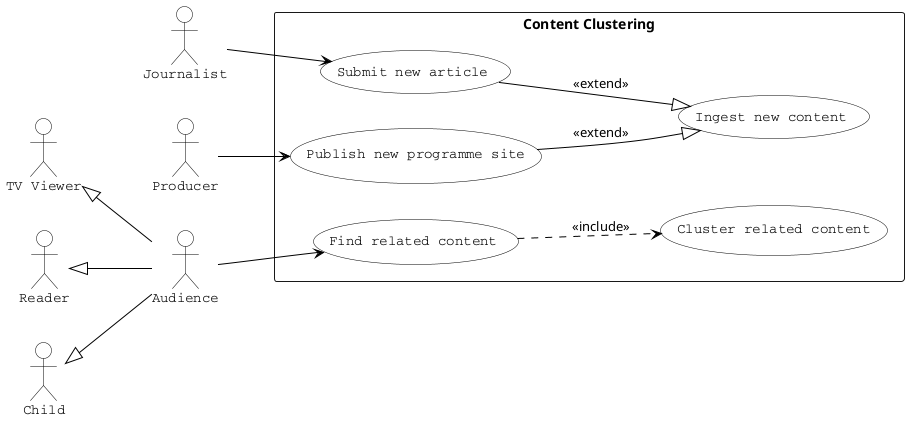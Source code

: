 @startuml usecase.png

left to right direction

skinparam usecase {
    style uml2
    BorderColor black
    BackgroundColor white
    FontName Courier
    ArrowColor black
}

skinparam actor {
    BorderColor black
    BackgroundColor white
    FontName Courier
}

rectangle "Content Clustering" {
  (Find related content) ..> (Cluster related content) : <<include>>
  (Submit new article) --|> (Ingest new content) : <<extend>>
  (Publish new programme site) --|> (Ingest new content) : <<extend>>
}

:Journalist: --> (Submit new article)
:Producer: --> (Publish new programme site)
:Audience: --> (Find related content)
:TV Viewer: <|-- :Audience:
:Reader: <|-- :Audience:
:Child: <|-- :Audience:
@enduml


